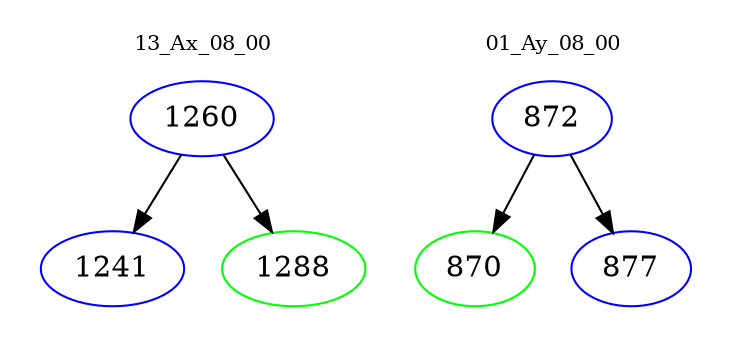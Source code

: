 digraph{
subgraph cluster_0 {
color = white
label = "13_Ax_08_00";
fontsize=10;
T0_1260 [label="1260", color="blue"]
T0_1260 -> T0_1241 [color="black"]
T0_1241 [label="1241", color="blue"]
T0_1260 -> T0_1288 [color="black"]
T0_1288 [label="1288", color="green"]
}
subgraph cluster_1 {
color = white
label = "01_Ay_08_00";
fontsize=10;
T1_872 [label="872", color="blue"]
T1_872 -> T1_870 [color="black"]
T1_870 [label="870", color="green"]
T1_872 -> T1_877 [color="black"]
T1_877 [label="877", color="blue"]
}
}
